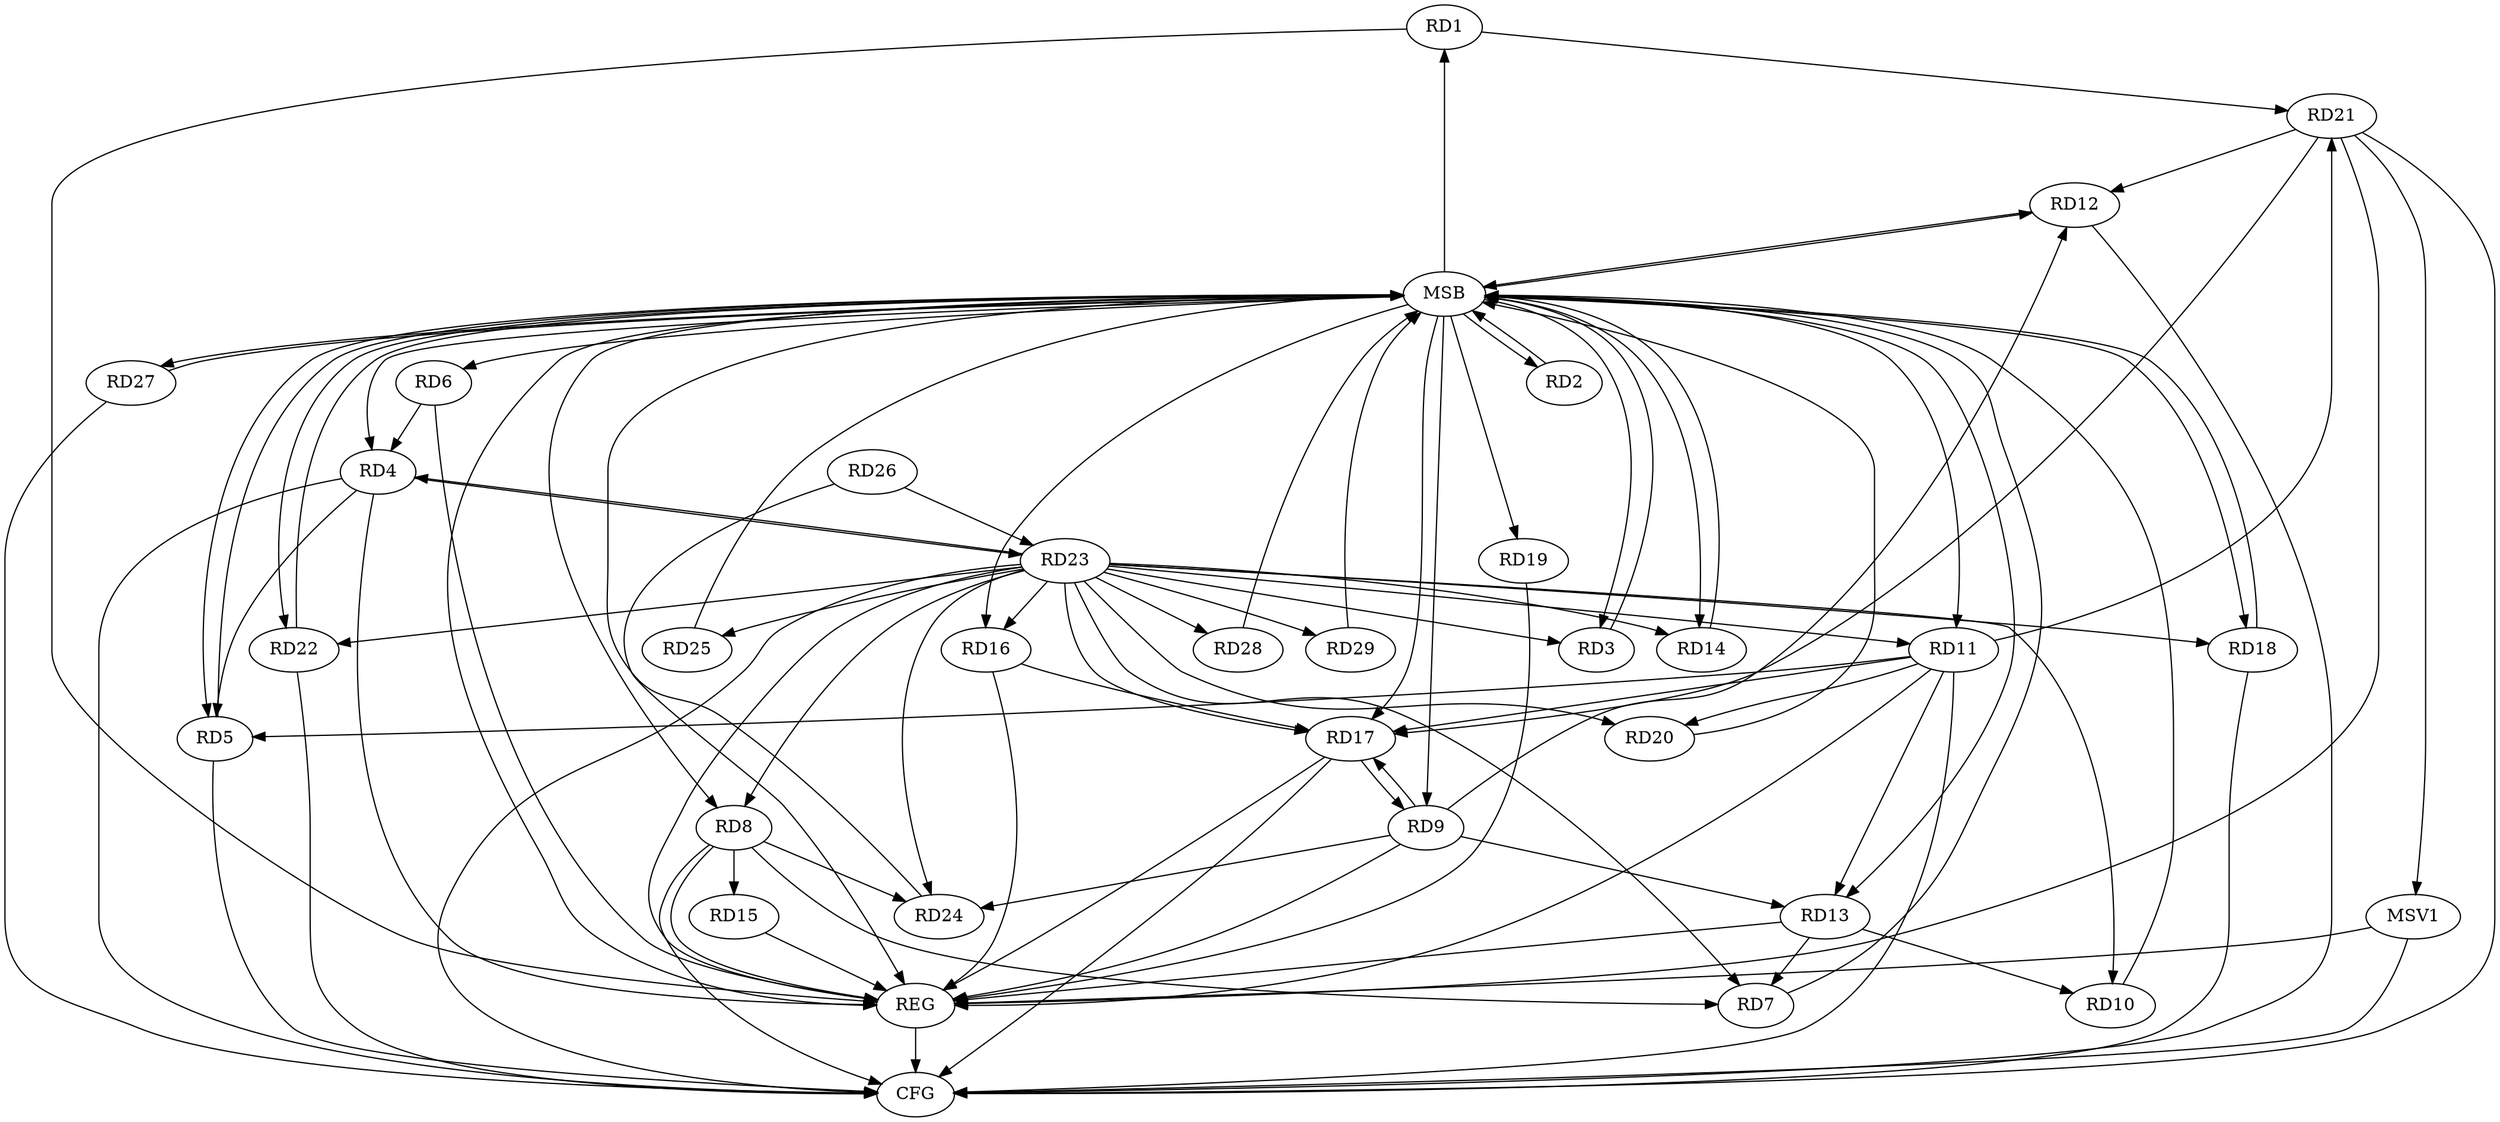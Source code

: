 strict digraph G {
  RD1 [ label="RD1" ];
  RD2 [ label="RD2" ];
  RD3 [ label="RD3" ];
  RD4 [ label="RD4" ];
  RD5 [ label="RD5" ];
  RD6 [ label="RD6" ];
  RD7 [ label="RD7" ];
  RD8 [ label="RD8" ];
  RD9 [ label="RD9" ];
  RD10 [ label="RD10" ];
  RD11 [ label="RD11" ];
  RD12 [ label="RD12" ];
  RD13 [ label="RD13" ];
  RD14 [ label="RD14" ];
  RD15 [ label="RD15" ];
  RD16 [ label="RD16" ];
  RD17 [ label="RD17" ];
  RD18 [ label="RD18" ];
  RD19 [ label="RD19" ];
  RD20 [ label="RD20" ];
  RD21 [ label="RD21" ];
  RD22 [ label="RD22" ];
  RD23 [ label="RD23" ];
  RD24 [ label="RD24" ];
  RD25 [ label="RD25" ];
  RD26 [ label="RD26" ];
  RD27 [ label="RD27" ];
  RD28 [ label="RD28" ];
  RD29 [ label="RD29" ];
  REG [ label="REG" ];
  MSB [ label="MSB" ];
  CFG [ label="CFG" ];
  MSV1 [ label="MSV1" ];
  RD1 -> RD21;
  RD4 -> RD5;
  RD6 -> RD4;
  RD4 -> RD23;
  RD23 -> RD4;
  RD11 -> RD5;
  RD8 -> RD7;
  RD13 -> RD7;
  RD23 -> RD7;
  RD8 -> RD15;
  RD8 -> RD24;
  RD9 -> RD12;
  RD9 -> RD13;
  RD9 -> RD17;
  RD17 -> RD9;
  RD9 -> RD24;
  RD13 -> RD10;
  RD23 -> RD10;
  RD11 -> RD13;
  RD11 -> RD17;
  RD11 -> RD20;
  RD11 -> RD21;
  RD21 -> RD12;
  RD16 -> RD17;
  RD21 -> RD17;
  RD23 -> RD20;
  RD23 -> RD24;
  RD26 -> RD23;
  RD23 -> RD29;
  RD1 -> REG;
  RD4 -> REG;
  RD6 -> REG;
  RD8 -> REG;
  RD9 -> REG;
  RD11 -> REG;
  RD13 -> REG;
  RD15 -> REG;
  RD16 -> REG;
  RD17 -> REG;
  RD19 -> REG;
  RD21 -> REG;
  RD23 -> REG;
  RD26 -> REG;
  RD2 -> MSB;
  MSB -> RD4;
  MSB -> RD5;
  MSB -> REG;
  RD3 -> MSB;
  MSB -> RD2;
  MSB -> RD14;
  MSB -> RD27;
  RD5 -> MSB;
  MSB -> RD3;
  MSB -> RD16;
  MSB -> RD17;
  MSB -> RD22;
  RD7 -> MSB;
  RD10 -> MSB;
  MSB -> RD6;
  MSB -> RD9;
  MSB -> RD11;
  RD12 -> MSB;
  MSB -> RD13;
  RD14 -> MSB;
  MSB -> RD19;
  RD18 -> MSB;
  MSB -> RD1;
  RD20 -> MSB;
  MSB -> RD12;
  RD22 -> MSB;
  MSB -> RD18;
  RD24 -> MSB;
  RD25 -> MSB;
  MSB -> RD8;
  RD27 -> MSB;
  RD28 -> MSB;
  RD29 -> MSB;
  RD27 -> CFG;
  RD17 -> CFG;
  RD21 -> CFG;
  RD18 -> CFG;
  RD4 -> CFG;
  RD12 -> CFG;
  RD8 -> CFG;
  RD22 -> CFG;
  RD5 -> CFG;
  RD23 -> CFG;
  RD11 -> CFG;
  REG -> CFG;
  RD23 -> RD25;
  RD23 -> RD11;
  RD23 -> RD18;
  RD23 -> RD3;
  RD23 -> RD28;
  RD23 -> RD16;
  RD23 -> RD22;
  RD23 -> RD8;
  RD23 -> RD17;
  RD23 -> RD14;
  RD21 -> MSV1;
  MSV1 -> REG;
  MSV1 -> CFG;
}
